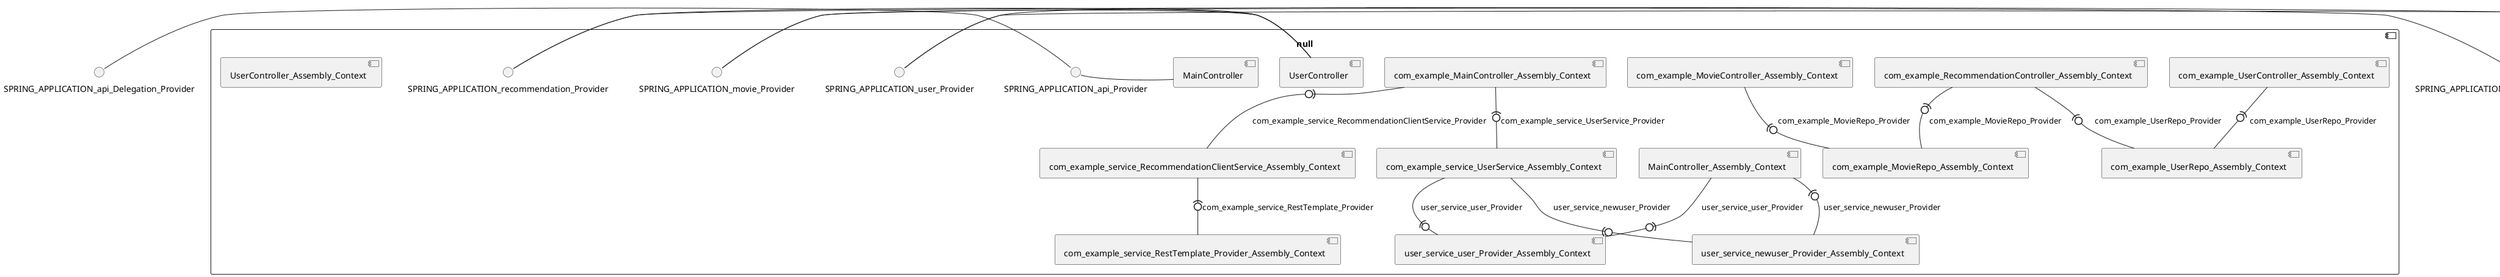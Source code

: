 @startuml
skinparam fixCircleLabelOverlapping true
() SPRING_APPLICATION_api_Delegation_Provider
() SPRING_APPLICATION_movie_Delegation_Provider
() SPRING_APPLICATION_recommendation_Delegation_Provider
() SPRING_APPLICATION_user_Delegation_Provider
component null {
SPRING_APPLICATION_api_Delegation_Provider - SPRING_APPLICATION_api_Provider
SPRING_APPLICATION_api_Provider - [MainController]
SPRING_APPLICATION_movie_Delegation_Provider - SPRING_APPLICATION_movie_Provider
SPRING_APPLICATION_movie_Provider - [UserController]
SPRING_APPLICATION_recommendation_Delegation_Provider - SPRING_APPLICATION_recommendation_Provider
SPRING_APPLICATION_recommendation_Provider - [UserController]
SPRING_APPLICATION_user_Delegation_Provider - SPRING_APPLICATION_user_Provider
SPRING_APPLICATION_user_Provider - [UserController]
[com_example_RecommendationController_Assembly_Context] -(0- [com_example_MovieRepo_Assembly_Context] : com_example_MovieRepo_Provider
[com_example_MovieController_Assembly_Context] -(0- [com_example_MovieRepo_Assembly_Context] : com_example_MovieRepo_Provider
[com_example_UserController_Assembly_Context] -(0- [com_example_UserRepo_Assembly_Context] : com_example_UserRepo_Provider
[com_example_RecommendationController_Assembly_Context] -(0- [com_example_UserRepo_Assembly_Context] : com_example_UserRepo_Provider
[com_example_MainController_Assembly_Context] -(0- [com_example_service_RecommendationClientService_Assembly_Context] : com_example_service_RecommendationClientService_Provider
[com_example_service_RecommendationClientService_Assembly_Context] -(0- [com_example_service_RestTemplate_Provider_Assembly_Context] : com_example_service_RestTemplate_Provider
[com_example_MainController_Assembly_Context] -(0- [com_example_service_UserService_Assembly_Context] : com_example_service_UserService_Provider
[com_example_service_UserService_Assembly_Context] -(0- [user_service_newuser_Provider_Assembly_Context] : user_service_newuser_Provider
[MainController_Assembly_Context] -(0- [user_service_newuser_Provider_Assembly_Context] : user_service_newuser_Provider
[MainController_Assembly_Context] -(0- [user_service_user_Provider_Assembly_Context] : user_service_user_Provider
[com_example_service_UserService_Assembly_Context] -(0- [user_service_user_Provider_Assembly_Context] : user_service_user_Provider
[MainController_Assembly_Context] [[mdeket-spring-cloud-movie-recommendation.repository#_j9gb7L8UEe6Va7wzi8UJ3Q]]
[UserController_Assembly_Context] [[mdeket-spring-cloud-movie-recommendation.repository#_j9gb7L8UEe6Va7wzi8UJ3Q]]
[com_example_MainController_Assembly_Context] [[mdeket-spring-cloud-movie-recommendation.repository#_j9gb7L8UEe6Va7wzi8UJ3Q]]
[com_example_MovieController_Assembly_Context] [[mdeket-spring-cloud-movie-recommendation.repository#_j9gb7L8UEe6Va7wzi8UJ3Q]]
[com_example_MovieRepo_Assembly_Context] [[mdeket-spring-cloud-movie-recommendation.repository#_j9gb7L8UEe6Va7wzi8UJ3Q]]
[com_example_RecommendationController_Assembly_Context] [[mdeket-spring-cloud-movie-recommendation.repository#_j9gb7L8UEe6Va7wzi8UJ3Q]]
[com_example_UserController_Assembly_Context] [[mdeket-spring-cloud-movie-recommendation.repository#_j9gb7L8UEe6Va7wzi8UJ3Q]]
[com_example_UserRepo_Assembly_Context] [[mdeket-spring-cloud-movie-recommendation.repository#_j9gb7L8UEe6Va7wzi8UJ3Q]]
[com_example_service_RecommendationClientService_Assembly_Context] [[mdeket-spring-cloud-movie-recommendation.repository#_j9gb7L8UEe6Va7wzi8UJ3Q]]
[com_example_service_RestTemplate_Provider_Assembly_Context] [[mdeket-spring-cloud-movie-recommendation.repository#_j9gb7L8UEe6Va7wzi8UJ3Q]]
[com_example_service_UserService_Assembly_Context] [[mdeket-spring-cloud-movie-recommendation.repository#_j9gb7L8UEe6Va7wzi8UJ3Q]]
[user_service_newuser_Provider_Assembly_Context] [[mdeket-spring-cloud-movie-recommendation.repository#_j9gb7L8UEe6Va7wzi8UJ3Q]]
[user_service_user_Provider_Assembly_Context] [[mdeket-spring-cloud-movie-recommendation.repository#_j9gb7L8UEe6Va7wzi8UJ3Q]]
}

@enduml
